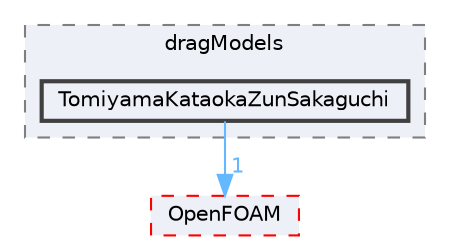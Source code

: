 digraph "src/phaseSystemModels/reactingEuler/multiphaseSystem/interfacialModels/dragModels/TomiyamaKataokaZunSakaguchi"
{
 // LATEX_PDF_SIZE
  bgcolor="transparent";
  edge [fontname=Helvetica,fontsize=10,labelfontname=Helvetica,labelfontsize=10];
  node [fontname=Helvetica,fontsize=10,shape=box,height=0.2,width=0.4];
  compound=true
  subgraph clusterdir_61ff409d95ddc812ba8a361e696dd23b {
    graph [ bgcolor="#edf0f7", pencolor="grey50", label="dragModels", fontname=Helvetica,fontsize=10 style="filled,dashed", URL="dir_61ff409d95ddc812ba8a361e696dd23b.html",tooltip=""]
  dir_be94f1431d579a9c6771c249f29f3f32 [label="TomiyamaKataokaZunSakaguchi", fillcolor="#edf0f7", color="grey25", style="filled,bold", URL="dir_be94f1431d579a9c6771c249f29f3f32.html",tooltip=""];
  }
  dir_c5473ff19b20e6ec4dfe5c310b3778a8 [label="OpenFOAM", fillcolor="#edf0f7", color="red", style="filled,dashed", URL="dir_c5473ff19b20e6ec4dfe5c310b3778a8.html",tooltip=""];
  dir_be94f1431d579a9c6771c249f29f3f32->dir_c5473ff19b20e6ec4dfe5c310b3778a8 [headlabel="1", labeldistance=1.5 headhref="dir_004060_002695.html" href="dir_004060_002695.html" color="steelblue1" fontcolor="steelblue1"];
}
